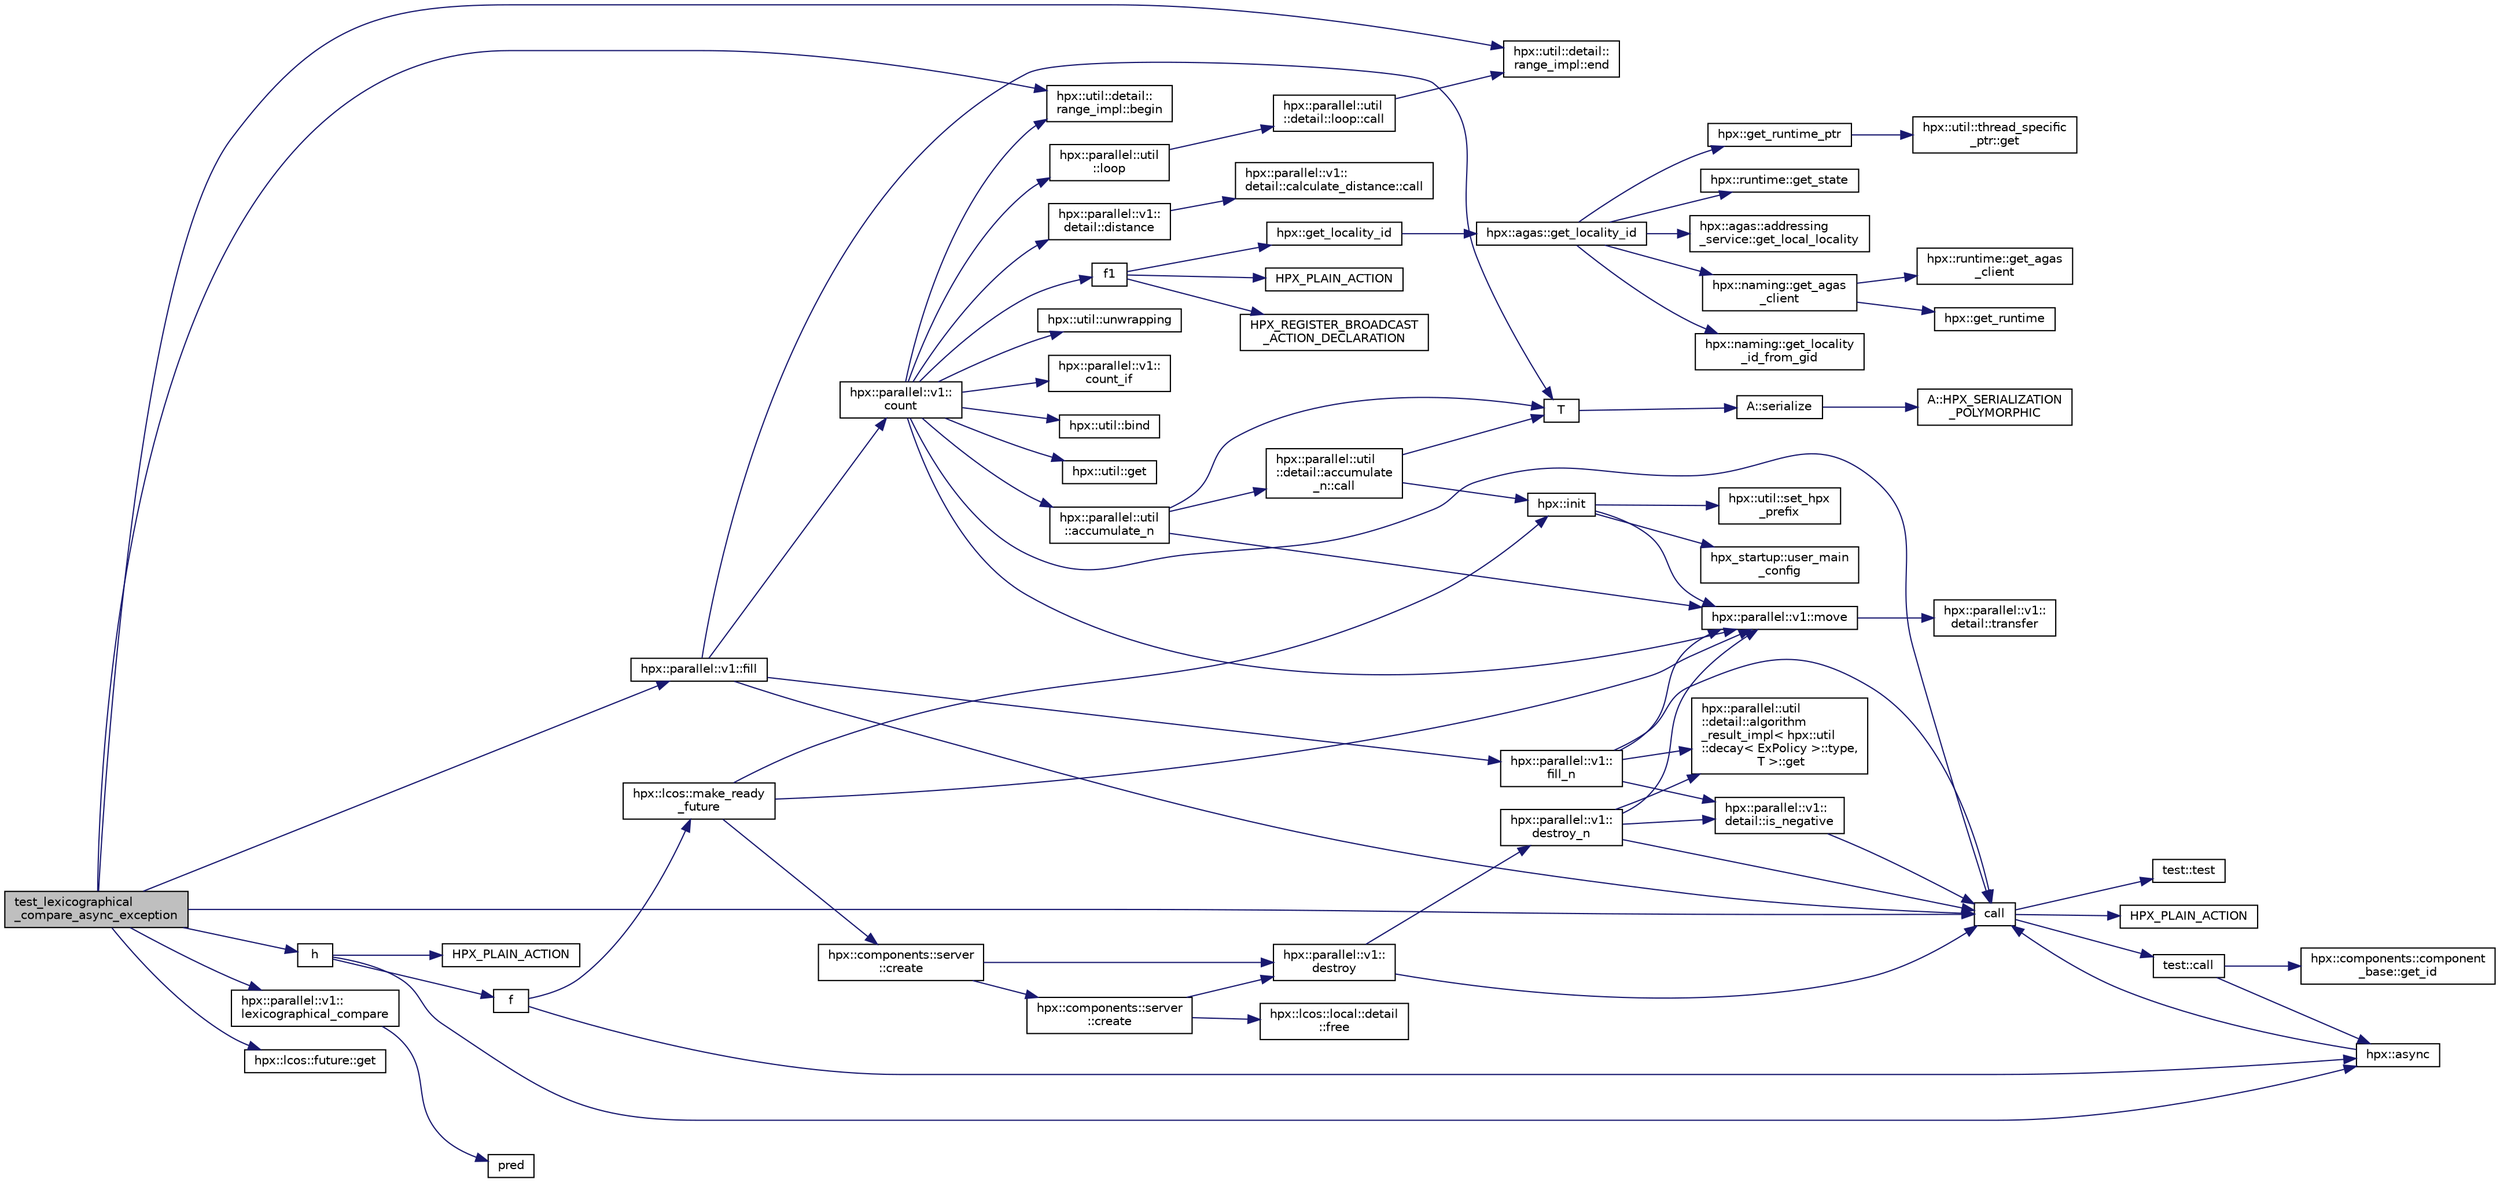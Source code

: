 digraph "test_lexicographical_compare_async_exception"
{
  edge [fontname="Helvetica",fontsize="10",labelfontname="Helvetica",labelfontsize="10"];
  node [fontname="Helvetica",fontsize="10",shape=record];
  rankdir="LR";
  Node168 [label="test_lexicographical\l_compare_async_exception",height=0.2,width=0.4,color="black", fillcolor="grey75", style="filled", fontcolor="black"];
  Node168 -> Node169 [color="midnightblue",fontsize="10",style="solid",fontname="Helvetica"];
  Node169 [label="hpx::parallel::v1::fill",height=0.2,width=0.4,color="black", fillcolor="white", style="filled",URL="$db/db9/namespacehpx_1_1parallel_1_1v1.html#a2e0f7399daabb5d675c4229ca3d71809"];
  Node169 -> Node170 [color="midnightblue",fontsize="10",style="solid",fontname="Helvetica"];
  Node170 [label="hpx::parallel::v1::\lfill_n",height=0.2,width=0.4,color="black", fillcolor="white", style="filled",URL="$db/db9/namespacehpx_1_1parallel_1_1v1.html#ac0cd28f401b453cbe1425b3f5ebc1b4b"];
  Node170 -> Node171 [color="midnightblue",fontsize="10",style="solid",fontname="Helvetica"];
  Node171 [label="hpx::parallel::v1::\ldetail::is_negative",height=0.2,width=0.4,color="black", fillcolor="white", style="filled",URL="$d2/ddd/namespacehpx_1_1parallel_1_1v1_1_1detail.html#adf2e40fc4b20ad0fd442ee3118a4d527"];
  Node171 -> Node172 [color="midnightblue",fontsize="10",style="solid",fontname="Helvetica"];
  Node172 [label="call",height=0.2,width=0.4,color="black", fillcolor="white", style="filled",URL="$d2/d67/promise__1620_8cpp.html#a58357f0b82bc761e1d0b9091ed563a70"];
  Node172 -> Node173 [color="midnightblue",fontsize="10",style="solid",fontname="Helvetica"];
  Node173 [label="test::test",height=0.2,width=0.4,color="black", fillcolor="white", style="filled",URL="$d8/d89/structtest.html#ab42d5ece712d716b04cb3f686f297a26"];
  Node172 -> Node174 [color="midnightblue",fontsize="10",style="solid",fontname="Helvetica"];
  Node174 [label="HPX_PLAIN_ACTION",height=0.2,width=0.4,color="black", fillcolor="white", style="filled",URL="$d2/d67/promise__1620_8cpp.html#ab96aab827a4b1fcaf66cfe0ba83fef23"];
  Node172 -> Node175 [color="midnightblue",fontsize="10",style="solid",fontname="Helvetica"];
  Node175 [label="test::call",height=0.2,width=0.4,color="black", fillcolor="white", style="filled",URL="$d8/d89/structtest.html#aeb29e7ed6518b9426ccf1344c52620ae"];
  Node175 -> Node176 [color="midnightblue",fontsize="10",style="solid",fontname="Helvetica"];
  Node176 [label="hpx::async",height=0.2,width=0.4,color="black", fillcolor="white", style="filled",URL="$d8/d83/namespacehpx.html#acb7d8e37b73b823956ce144f9a57eaa4"];
  Node176 -> Node172 [color="midnightblue",fontsize="10",style="solid",fontname="Helvetica"];
  Node175 -> Node177 [color="midnightblue",fontsize="10",style="solid",fontname="Helvetica"];
  Node177 [label="hpx::components::component\l_base::get_id",height=0.2,width=0.4,color="black", fillcolor="white", style="filled",URL="$d2/de6/classhpx_1_1components_1_1component__base.html#a4c8fd93514039bdf01c48d66d82b19cd"];
  Node170 -> Node178 [color="midnightblue",fontsize="10",style="solid",fontname="Helvetica"];
  Node178 [label="hpx::parallel::util\l::detail::algorithm\l_result_impl\< hpx::util\l::decay\< ExPolicy \>::type,\l T \>::get",height=0.2,width=0.4,color="black", fillcolor="white", style="filled",URL="$d2/d42/structhpx_1_1parallel_1_1util_1_1detail_1_1algorithm__result__impl.html#ab5b051e8ec74eff5e0e62fd63f5d377e"];
  Node170 -> Node179 [color="midnightblue",fontsize="10",style="solid",fontname="Helvetica"];
  Node179 [label="hpx::parallel::v1::move",height=0.2,width=0.4,color="black", fillcolor="white", style="filled",URL="$db/db9/namespacehpx_1_1parallel_1_1v1.html#aa7c4ede081ce786c9d1eb1adff495cfc"];
  Node179 -> Node180 [color="midnightblue",fontsize="10",style="solid",fontname="Helvetica"];
  Node180 [label="hpx::parallel::v1::\ldetail::transfer",height=0.2,width=0.4,color="black", fillcolor="white", style="filled",URL="$d2/ddd/namespacehpx_1_1parallel_1_1v1_1_1detail.html#ab1b56a05e1885ca7cc7ffa1804dd2f3c"];
  Node170 -> Node172 [color="midnightblue",fontsize="10",style="solid",fontname="Helvetica"];
  Node169 -> Node181 [color="midnightblue",fontsize="10",style="solid",fontname="Helvetica"];
  Node181 [label="hpx::parallel::v1::\lcount",height=0.2,width=0.4,color="black", fillcolor="white", style="filled",URL="$db/db9/namespacehpx_1_1parallel_1_1v1.html#a19d058114a2bd44801aab4176b188e23"];
  Node181 -> Node182 [color="midnightblue",fontsize="10",style="solid",fontname="Helvetica"];
  Node182 [label="hpx::parallel::v1::\lcount_if",height=0.2,width=0.4,color="black", fillcolor="white", style="filled",URL="$db/db9/namespacehpx_1_1parallel_1_1v1.html#ad836ff017ec208c2d6388a9b47b05ce0"];
  Node181 -> Node183 [color="midnightblue",fontsize="10",style="solid",fontname="Helvetica"];
  Node183 [label="f1",height=0.2,width=0.4,color="black", fillcolor="white", style="filled",URL="$d8/d8b/broadcast_8cpp.html#a1751fbd41f2529b84514a9dbd767959a"];
  Node183 -> Node184 [color="midnightblue",fontsize="10",style="solid",fontname="Helvetica"];
  Node184 [label="hpx::get_locality_id",height=0.2,width=0.4,color="black", fillcolor="white", style="filled",URL="$d8/d83/namespacehpx.html#a158d7c54a657bb364c1704033010697b",tooltip="Return the number of the locality this function is being called from. "];
  Node184 -> Node185 [color="midnightblue",fontsize="10",style="solid",fontname="Helvetica"];
  Node185 [label="hpx::agas::get_locality_id",height=0.2,width=0.4,color="black", fillcolor="white", style="filled",URL="$dc/d54/namespacehpx_1_1agas.html#a491cc2ddecdf0f1a9129900caa6a4d3e"];
  Node185 -> Node186 [color="midnightblue",fontsize="10",style="solid",fontname="Helvetica"];
  Node186 [label="hpx::get_runtime_ptr",height=0.2,width=0.4,color="black", fillcolor="white", style="filled",URL="$d8/d83/namespacehpx.html#af29daf2bb3e01b4d6495a1742b6cce64"];
  Node186 -> Node187 [color="midnightblue",fontsize="10",style="solid",fontname="Helvetica"];
  Node187 [label="hpx::util::thread_specific\l_ptr::get",height=0.2,width=0.4,color="black", fillcolor="white", style="filled",URL="$d4/d4c/structhpx_1_1util_1_1thread__specific__ptr.html#a3b27d8520710478aa41d1f74206bdba9"];
  Node185 -> Node188 [color="midnightblue",fontsize="10",style="solid",fontname="Helvetica"];
  Node188 [label="hpx::runtime::get_state",height=0.2,width=0.4,color="black", fillcolor="white", style="filled",URL="$d0/d7b/classhpx_1_1runtime.html#ab405f80e060dac95d624520f38b0524c"];
  Node185 -> Node189 [color="midnightblue",fontsize="10",style="solid",fontname="Helvetica"];
  Node189 [label="hpx::naming::get_agas\l_client",height=0.2,width=0.4,color="black", fillcolor="white", style="filled",URL="$d4/dc9/namespacehpx_1_1naming.html#a0408fffd5d34b620712a801b0ae3b032"];
  Node189 -> Node190 [color="midnightblue",fontsize="10",style="solid",fontname="Helvetica"];
  Node190 [label="hpx::get_runtime",height=0.2,width=0.4,color="black", fillcolor="white", style="filled",URL="$d8/d83/namespacehpx.html#aef902cc6c7dd3b9fbadf34d1e850a070"];
  Node189 -> Node191 [color="midnightblue",fontsize="10",style="solid",fontname="Helvetica"];
  Node191 [label="hpx::runtime::get_agas\l_client",height=0.2,width=0.4,color="black", fillcolor="white", style="filled",URL="$d0/d7b/classhpx_1_1runtime.html#aeb5dddd30d6b9861669af8ad44d1a96a"];
  Node185 -> Node192 [color="midnightblue",fontsize="10",style="solid",fontname="Helvetica"];
  Node192 [label="hpx::agas::addressing\l_service::get_local_locality",height=0.2,width=0.4,color="black", fillcolor="white", style="filled",URL="$db/d58/structhpx_1_1agas_1_1addressing__service.html#ab52c19a37c2a7a006c6c15f90ad0539c"];
  Node185 -> Node193 [color="midnightblue",fontsize="10",style="solid",fontname="Helvetica"];
  Node193 [label="hpx::naming::get_locality\l_id_from_gid",height=0.2,width=0.4,color="black", fillcolor="white", style="filled",URL="$d4/dc9/namespacehpx_1_1naming.html#a7fd43037784560bd04fda9b49e33529f"];
  Node183 -> Node194 [color="midnightblue",fontsize="10",style="solid",fontname="Helvetica"];
  Node194 [label="HPX_PLAIN_ACTION",height=0.2,width=0.4,color="black", fillcolor="white", style="filled",URL="$d8/d8b/broadcast_8cpp.html#a19685a0394ce6a99351f7a679f6eeefc"];
  Node183 -> Node195 [color="midnightblue",fontsize="10",style="solid",fontname="Helvetica"];
  Node195 [label="HPX_REGISTER_BROADCAST\l_ACTION_DECLARATION",height=0.2,width=0.4,color="black", fillcolor="white", style="filled",URL="$d7/d38/addressing__service_8cpp.html#a573d764d9cb34eec46a4bdffcf07875f"];
  Node181 -> Node196 [color="midnightblue",fontsize="10",style="solid",fontname="Helvetica"];
  Node196 [label="hpx::parallel::util\l::loop",height=0.2,width=0.4,color="black", fillcolor="white", style="filled",URL="$df/dc6/namespacehpx_1_1parallel_1_1util.html#a3f434e00f42929aac85debb8c5782213"];
  Node196 -> Node197 [color="midnightblue",fontsize="10",style="solid",fontname="Helvetica"];
  Node197 [label="hpx::parallel::util\l::detail::loop::call",height=0.2,width=0.4,color="black", fillcolor="white", style="filled",URL="$da/d06/structhpx_1_1parallel_1_1util_1_1detail_1_1loop.html#a5c5e8dbda782f09cdb7bc2509e3bf09e"];
  Node197 -> Node198 [color="midnightblue",fontsize="10",style="solid",fontname="Helvetica"];
  Node198 [label="hpx::util::detail::\lrange_impl::end",height=0.2,width=0.4,color="black", fillcolor="white", style="filled",URL="$d4/d4a/namespacehpx_1_1util_1_1detail_1_1range__impl.html#afb2ea48b0902f52ee4d8b764807b4316"];
  Node181 -> Node199 [color="midnightblue",fontsize="10",style="solid",fontname="Helvetica"];
  Node199 [label="hpx::util::bind",height=0.2,width=0.4,color="black", fillcolor="white", style="filled",URL="$df/dad/namespacehpx_1_1util.html#ad844caedf82a0173d6909d910c3e48c6"];
  Node181 -> Node179 [color="midnightblue",fontsize="10",style="solid",fontname="Helvetica"];
  Node181 -> Node200 [color="midnightblue",fontsize="10",style="solid",fontname="Helvetica"];
  Node200 [label="hpx::util::get",height=0.2,width=0.4,color="black", fillcolor="white", style="filled",URL="$df/dad/namespacehpx_1_1util.html#a5cbd3c41f03f4d4acaedaa4777e3cc02"];
  Node181 -> Node172 [color="midnightblue",fontsize="10",style="solid",fontname="Helvetica"];
  Node181 -> Node201 [color="midnightblue",fontsize="10",style="solid",fontname="Helvetica"];
  Node201 [label="hpx::parallel::v1::\ldetail::distance",height=0.2,width=0.4,color="black", fillcolor="white", style="filled",URL="$d2/ddd/namespacehpx_1_1parallel_1_1v1_1_1detail.html#a6bea3c6a5f470cad11f27ee6bab4a33f"];
  Node201 -> Node202 [color="midnightblue",fontsize="10",style="solid",fontname="Helvetica"];
  Node202 [label="hpx::parallel::v1::\ldetail::calculate_distance::call",height=0.2,width=0.4,color="black", fillcolor="white", style="filled",URL="$db/dfa/structhpx_1_1parallel_1_1v1_1_1detail_1_1calculate__distance.html#a950a6627830a7d019ac0e734b0a447bf"];
  Node181 -> Node203 [color="midnightblue",fontsize="10",style="solid",fontname="Helvetica"];
  Node203 [label="hpx::util::unwrapping",height=0.2,width=0.4,color="black", fillcolor="white", style="filled",URL="$df/dad/namespacehpx_1_1util.html#a7529d9ac687684c33403cdd1f9cef8e4"];
  Node181 -> Node204 [color="midnightblue",fontsize="10",style="solid",fontname="Helvetica"];
  Node204 [label="hpx::parallel::util\l::accumulate_n",height=0.2,width=0.4,color="black", fillcolor="white", style="filled",URL="$df/dc6/namespacehpx_1_1parallel_1_1util.html#af19f9a2722f97c2247ea5d0dbb5e2d25"];
  Node204 -> Node205 [color="midnightblue",fontsize="10",style="solid",fontname="Helvetica"];
  Node205 [label="hpx::parallel::util\l::detail::accumulate\l_n::call",height=0.2,width=0.4,color="black", fillcolor="white", style="filled",URL="$d8/d3b/structhpx_1_1parallel_1_1util_1_1detail_1_1accumulate__n.html#a765aceb8ab313fc92f7c4aaf70ccca8f"];
  Node205 -> Node206 [color="midnightblue",fontsize="10",style="solid",fontname="Helvetica"];
  Node206 [label="hpx::init",height=0.2,width=0.4,color="black", fillcolor="white", style="filled",URL="$d8/d83/namespacehpx.html#a3c694ea960b47c56b33351ba16e3d76b",tooltip="Main entry point for launching the HPX runtime system. "];
  Node206 -> Node207 [color="midnightblue",fontsize="10",style="solid",fontname="Helvetica"];
  Node207 [label="hpx::util::set_hpx\l_prefix",height=0.2,width=0.4,color="black", fillcolor="white", style="filled",URL="$df/dad/namespacehpx_1_1util.html#ae40a23c1ba0a48d9304dcf717a95793e"];
  Node206 -> Node208 [color="midnightblue",fontsize="10",style="solid",fontname="Helvetica"];
  Node208 [label="hpx_startup::user_main\l_config",height=0.2,width=0.4,color="black", fillcolor="white", style="filled",URL="$d3/dd2/namespacehpx__startup.html#aaac571d88bd3912a4225a23eb3261637"];
  Node206 -> Node179 [color="midnightblue",fontsize="10",style="solid",fontname="Helvetica"];
  Node205 -> Node209 [color="midnightblue",fontsize="10",style="solid",fontname="Helvetica"];
  Node209 [label="T",height=0.2,width=0.4,color="black", fillcolor="white", style="filled",URL="$db/d33/polymorphic__semiintrusive__template_8cpp.html#ad187658f9cb91c1312b39ae7e896f1ea"];
  Node209 -> Node210 [color="midnightblue",fontsize="10",style="solid",fontname="Helvetica"];
  Node210 [label="A::serialize",height=0.2,width=0.4,color="black", fillcolor="white", style="filled",URL="$d7/da0/struct_a.html#a5f5c287cf471e274ed9dda0da1592212"];
  Node210 -> Node211 [color="midnightblue",fontsize="10",style="solid",fontname="Helvetica"];
  Node211 [label="A::HPX_SERIALIZATION\l_POLYMORPHIC",height=0.2,width=0.4,color="black", fillcolor="white", style="filled",URL="$d7/da0/struct_a.html#ada978cc156cebbafddb1f3aa4c01918c"];
  Node204 -> Node179 [color="midnightblue",fontsize="10",style="solid",fontname="Helvetica"];
  Node204 -> Node209 [color="midnightblue",fontsize="10",style="solid",fontname="Helvetica"];
  Node181 -> Node212 [color="midnightblue",fontsize="10",style="solid",fontname="Helvetica"];
  Node212 [label="hpx::util::detail::\lrange_impl::begin",height=0.2,width=0.4,color="black", fillcolor="white", style="filled",URL="$d4/d4a/namespacehpx_1_1util_1_1detail_1_1range__impl.html#a31e165df2b865cdd961f35ce938db41a"];
  Node169 -> Node209 [color="midnightblue",fontsize="10",style="solid",fontname="Helvetica"];
  Node169 -> Node172 [color="midnightblue",fontsize="10",style="solid",fontname="Helvetica"];
  Node168 -> Node212 [color="midnightblue",fontsize="10",style="solid",fontname="Helvetica"];
  Node168 -> Node198 [color="midnightblue",fontsize="10",style="solid",fontname="Helvetica"];
  Node168 -> Node213 [color="midnightblue",fontsize="10",style="solid",fontname="Helvetica"];
  Node213 [label="h",height=0.2,width=0.4,color="black", fillcolor="white", style="filled",URL="$d4/d13/async__unwrap__1037_8cpp.html#a68bf2774bfb21af6d8c70eaf70834b03"];
  Node213 -> Node176 [color="midnightblue",fontsize="10",style="solid",fontname="Helvetica"];
  Node213 -> Node214 [color="midnightblue",fontsize="10",style="solid",fontname="Helvetica"];
  Node214 [label="f",height=0.2,width=0.4,color="black", fillcolor="white", style="filled",URL="$d4/d13/async__unwrap__1037_8cpp.html#a02a6b0b4f77af9f69a841dc8262b0cd0"];
  Node214 -> Node176 [color="midnightblue",fontsize="10",style="solid",fontname="Helvetica"];
  Node214 -> Node215 [color="midnightblue",fontsize="10",style="solid",fontname="Helvetica"];
  Node215 [label="hpx::lcos::make_ready\l_future",height=0.2,width=0.4,color="black", fillcolor="white", style="filled",URL="$d2/dc9/namespacehpx_1_1lcos.html#a42997564ddfde91d475b8a2cea8f53e4"];
  Node215 -> Node206 [color="midnightblue",fontsize="10",style="solid",fontname="Helvetica"];
  Node215 -> Node216 [color="midnightblue",fontsize="10",style="solid",fontname="Helvetica"];
  Node216 [label="hpx::components::server\l::create",height=0.2,width=0.4,color="black", fillcolor="white", style="filled",URL="$d2/da2/namespacehpx_1_1components_1_1server.html#ac776c89f3d68ceb910e8cee9fa937ab4",tooltip="Create arrays of components using their default constructor. "];
  Node216 -> Node217 [color="midnightblue",fontsize="10",style="solid",fontname="Helvetica"];
  Node217 [label="hpx::components::server\l::create",height=0.2,width=0.4,color="black", fillcolor="white", style="filled",URL="$d2/da2/namespacehpx_1_1components_1_1server.html#a77d26de181c97b444565e230577981bd"];
  Node217 -> Node218 [color="midnightblue",fontsize="10",style="solid",fontname="Helvetica"];
  Node218 [label="hpx::lcos::local::detail\l::free",height=0.2,width=0.4,color="black", fillcolor="white", style="filled",URL="$d4/dcb/namespacehpx_1_1lcos_1_1local_1_1detail.html#a55a940f019734e9bb045dc123cd80e48"];
  Node217 -> Node219 [color="midnightblue",fontsize="10",style="solid",fontname="Helvetica"];
  Node219 [label="hpx::parallel::v1::\ldestroy",height=0.2,width=0.4,color="black", fillcolor="white", style="filled",URL="$db/db9/namespacehpx_1_1parallel_1_1v1.html#acf303558375048e8a7cc9a2c2e09477f"];
  Node219 -> Node172 [color="midnightblue",fontsize="10",style="solid",fontname="Helvetica"];
  Node219 -> Node220 [color="midnightblue",fontsize="10",style="solid",fontname="Helvetica"];
  Node220 [label="hpx::parallel::v1::\ldestroy_n",height=0.2,width=0.4,color="black", fillcolor="white", style="filled",URL="$db/db9/namespacehpx_1_1parallel_1_1v1.html#a71d0691132a300690163f5636bcd5bd3"];
  Node220 -> Node171 [color="midnightblue",fontsize="10",style="solid",fontname="Helvetica"];
  Node220 -> Node178 [color="midnightblue",fontsize="10",style="solid",fontname="Helvetica"];
  Node220 -> Node179 [color="midnightblue",fontsize="10",style="solid",fontname="Helvetica"];
  Node220 -> Node172 [color="midnightblue",fontsize="10",style="solid",fontname="Helvetica"];
  Node216 -> Node219 [color="midnightblue",fontsize="10",style="solid",fontname="Helvetica"];
  Node215 -> Node179 [color="midnightblue",fontsize="10",style="solid",fontname="Helvetica"];
  Node213 -> Node221 [color="midnightblue",fontsize="10",style="solid",fontname="Helvetica"];
  Node221 [label="HPX_PLAIN_ACTION",height=0.2,width=0.4,color="black", fillcolor="white", style="filled",URL="$d4/d13/async__unwrap__1037_8cpp.html#ab5991a65409f0229f564e4935bd7b979"];
  Node168 -> Node222 [color="midnightblue",fontsize="10",style="solid",fontname="Helvetica"];
  Node222 [label="hpx::parallel::v1::\llexicographical_compare",height=0.2,width=0.4,color="black", fillcolor="white", style="filled",URL="$db/db9/namespacehpx_1_1parallel_1_1v1.html#a6a8e24d8e68f80b9692b010b7d0199a4"];
  Node222 -> Node223 [color="midnightblue",fontsize="10",style="solid",fontname="Helvetica"];
  Node223 [label="pred",height=0.2,width=0.4,color="black", fillcolor="white", style="filled",URL="$dc/d8b/cxx11__std__thread_8cpp.html#a31ff3168522b47b050989c5e07dd8408"];
  Node168 -> Node224 [color="midnightblue",fontsize="10",style="solid",fontname="Helvetica"];
  Node224 [label="hpx::lcos::future::get",height=0.2,width=0.4,color="black", fillcolor="white", style="filled",URL="$d0/d33/classhpx_1_1lcos_1_1future.html#a8c28269486d5620ac48af349f17bb41c"];
  Node168 -> Node172 [color="midnightblue",fontsize="10",style="solid",fontname="Helvetica"];
}
